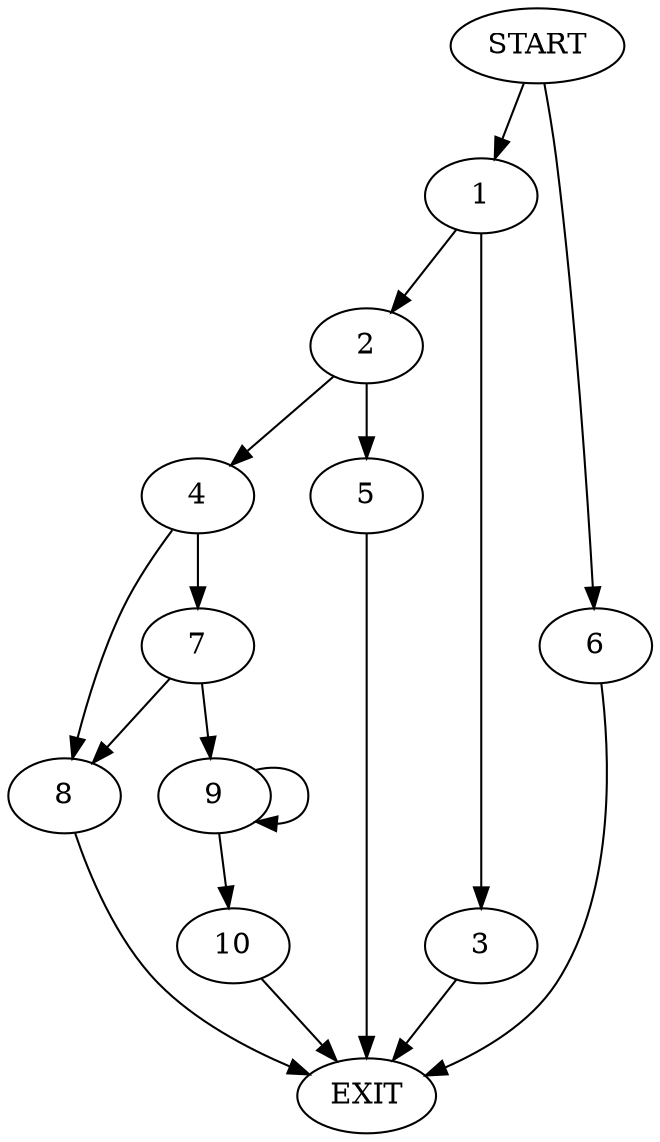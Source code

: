 digraph {
0 [label="START"]
11 [label="EXIT"]
0 -> 1
1 -> 2
1 -> 3
3 -> 11
2 -> 4
2 -> 5
0 -> 6
6 -> 11
4 -> 7
4 -> 8
5 -> 11
8 -> 11
7 -> 9
7 -> 8
9 -> 9
9 -> 10
10 -> 11
}
